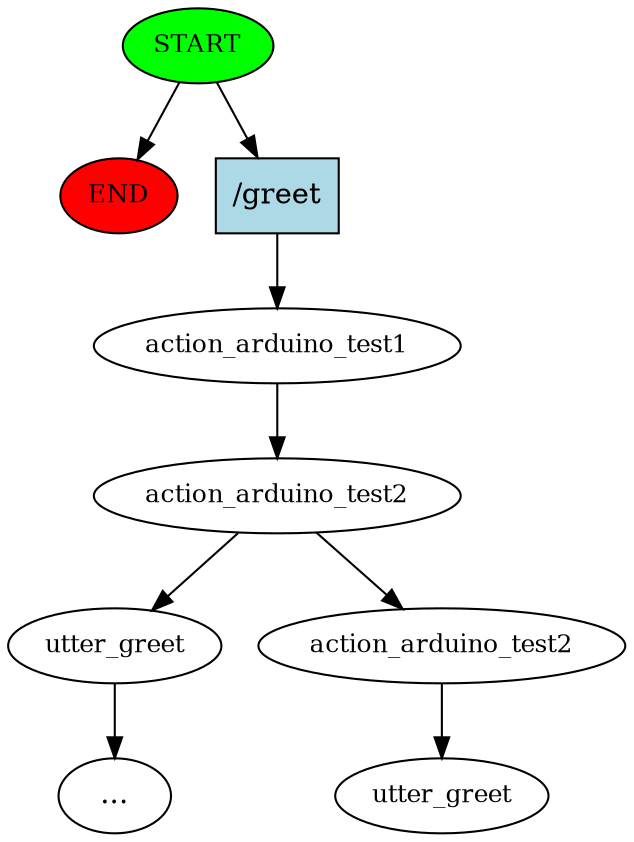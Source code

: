 digraph  {
0 [class="start active", fillcolor=green, fontsize=12, label=START, style=filled];
"-1" [class=end, fillcolor=red, fontsize=12, label=END, style=filled];
1 [class=active, fontsize=12, label=action_arduino_test1];
2 [class=active, fontsize=12, label=action_arduino_test2];
3 [class="", fontsize=12, label=utter_greet];
"-3" [class=ellipsis, label="..."];
6 [class=active, fontsize=12, label=action_arduino_test2];
7 [class="dashed active", fontsize=12, label=utter_greet];
8 [class="intent active", fillcolor=lightblue, label="/greet", shape=rect, style=filled];
0 -> "-1"  [class="", key=NONE, label=""];
0 -> 8  [class=active, key=0];
1 -> 2  [class=active, key=NONE, label=""];
2 -> 3  [class="", key=NONE, label=""];
2 -> 6  [class=active, key=NONE, label=""];
3 -> "-3"  [class="", key=NONE, label=""];
6 -> 7  [class=active, key=NONE, label=""];
8 -> 1  [class=active, key=0];
}
